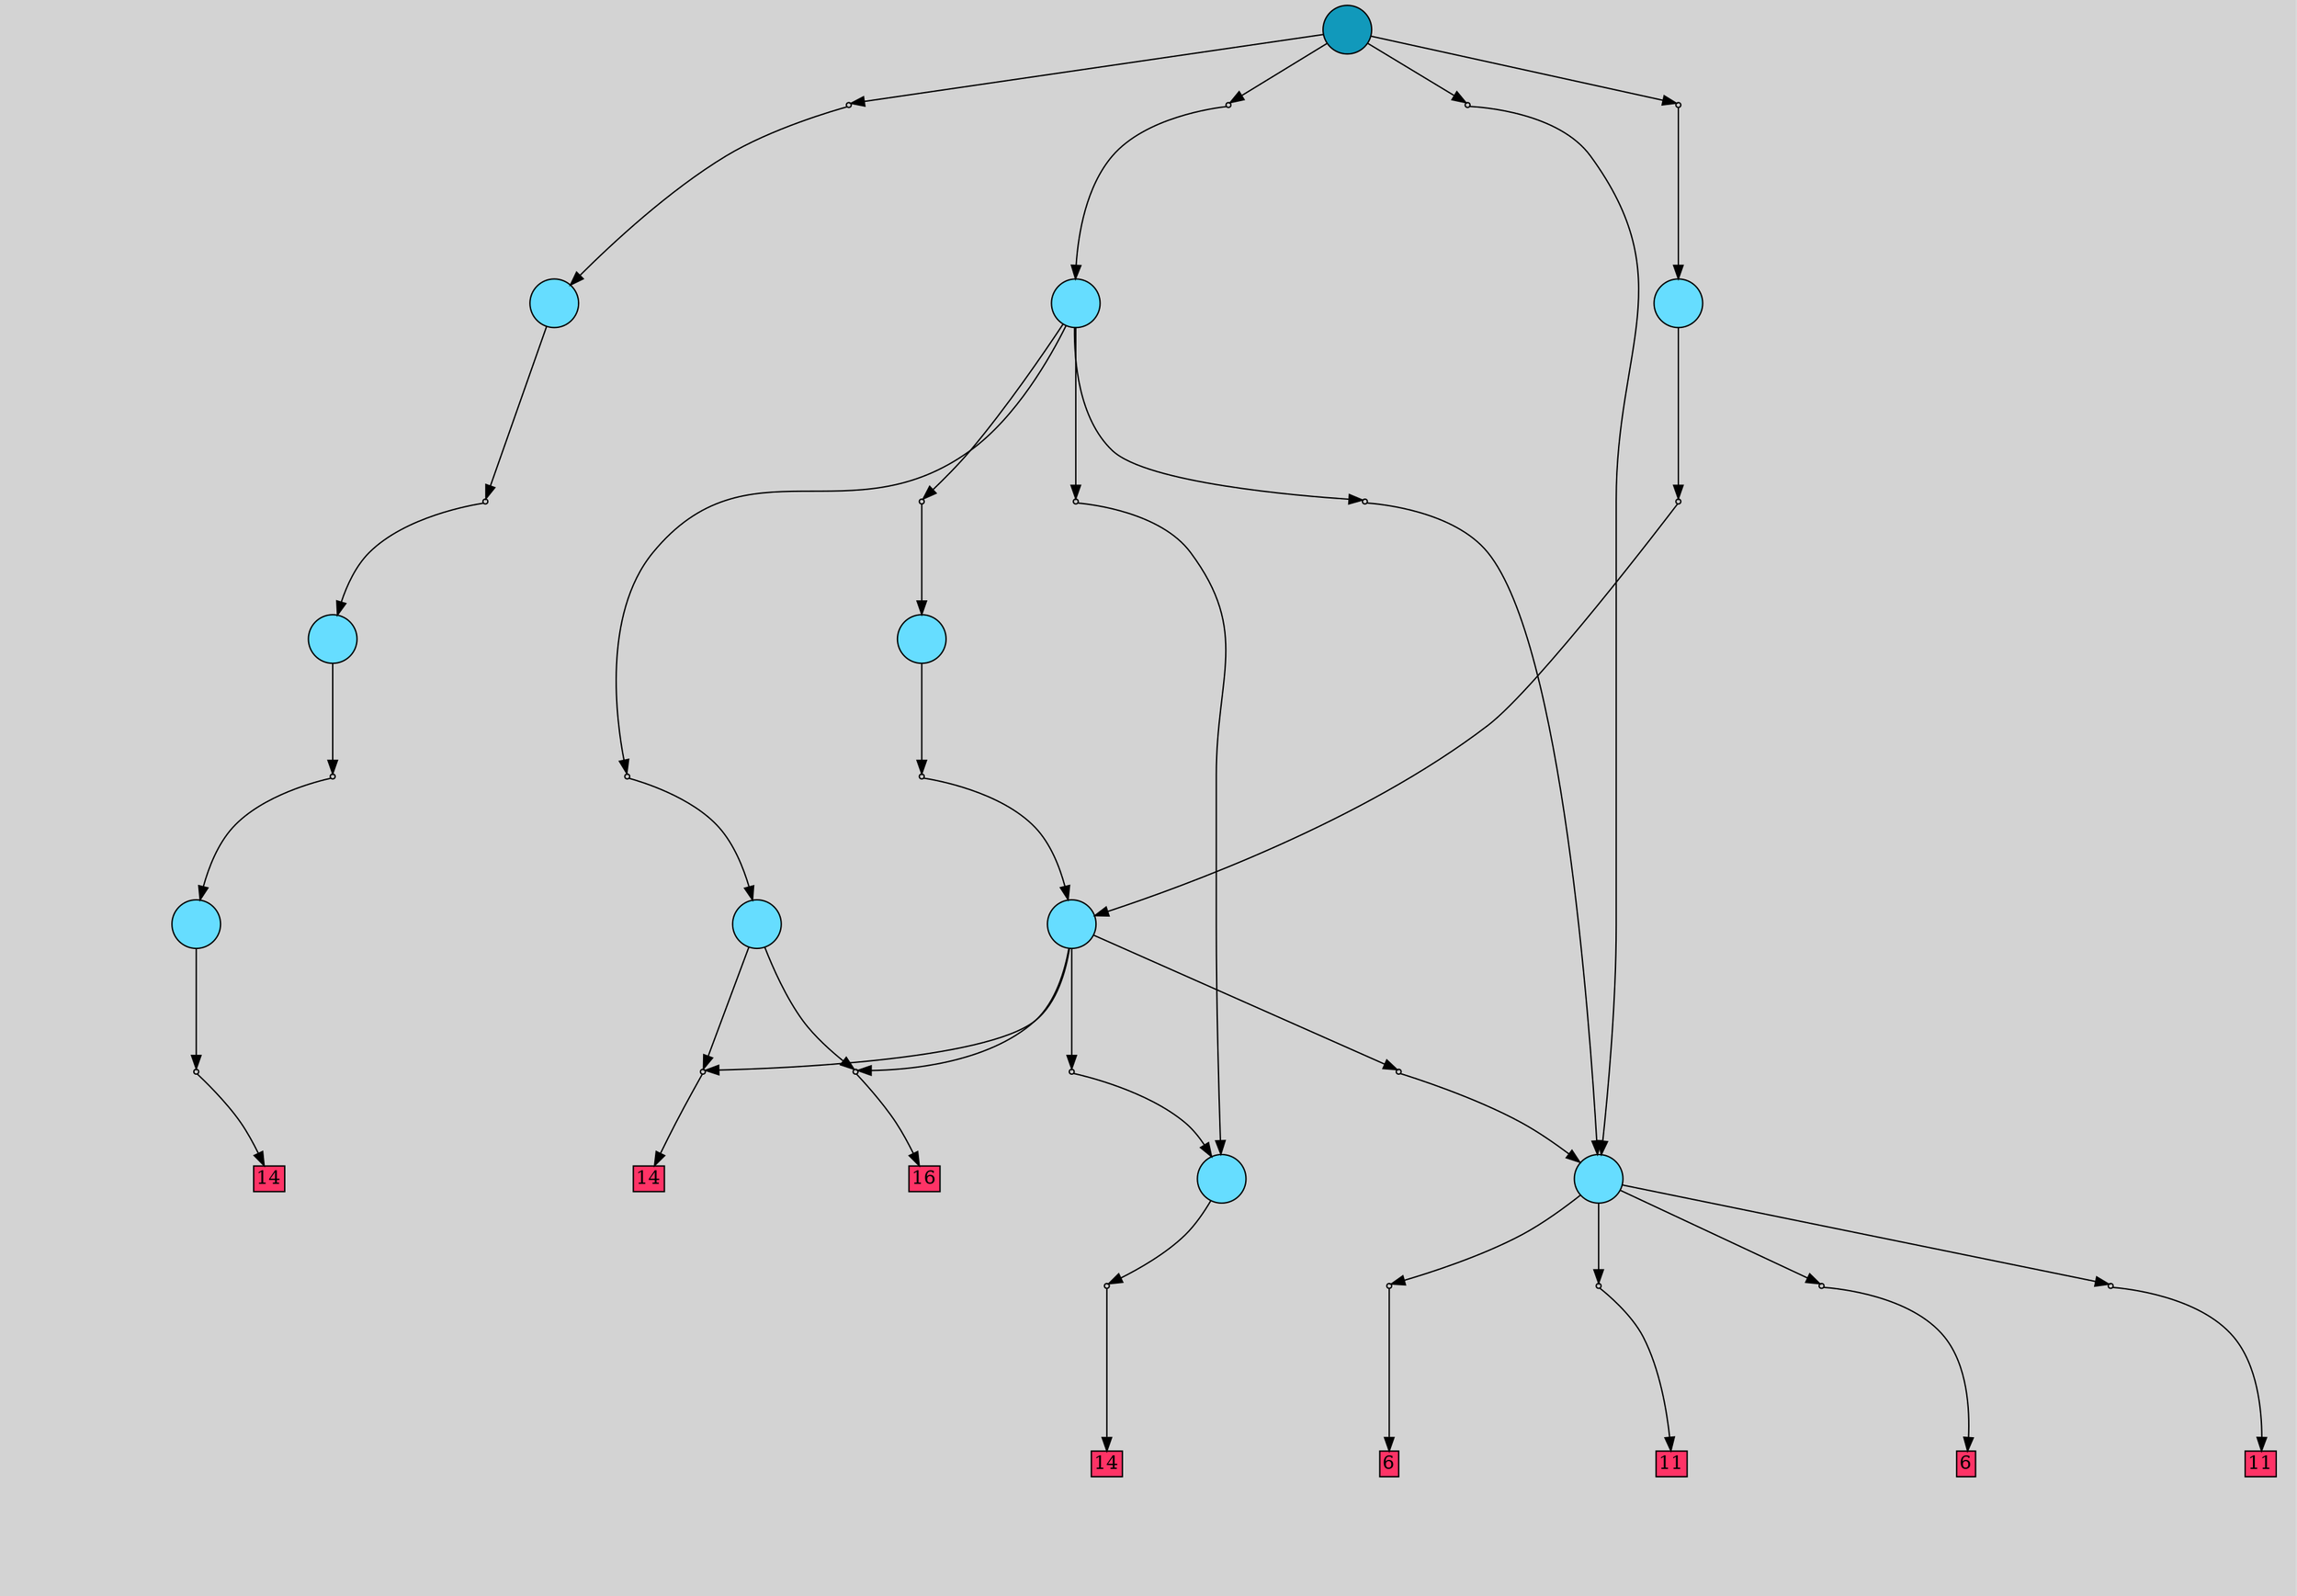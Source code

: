 digraph{
	graph[pad = "0.212, 0.055" bgcolor = lightgray]
	node[shape=circle style = filled label = ""]
		T0 [fillcolor="#66ddff"]
		T1 [fillcolor="#66ddff"]
		T2 [fillcolor="#66ddff"]
		T3 [fillcolor="#66ddff"]
		T4 [fillcolor="#66ddff"]
		T5 [fillcolor="#66ddff"]
		T6 [fillcolor="#66ddff"]
		T7 [fillcolor="#66ddff"]
		T8 [fillcolor="#66ddff"]
		T9 [fillcolor="#66ddff"]
		T10 [fillcolor="#1199bb"]
		P0 [fillcolor="#cccccc" shape=point] //
		I0 [shape=box style=invis label="6|2&1|337#1|75&#92;n3|0&0|850#1|12&#92;n"]
		P0 -> I0[style=invis]
		A0 [fillcolor="#ff3366" shape=box margin=0.03 width=0 height=0 label="14"]
		T0 -> P0 -> A0
		P1 [fillcolor="#cccccc" shape=point] //
		I1 [shape=box style=invis label="3|0&1|1037#1|773&#92;n7|3&0|1112#1|510&#92;n4|5&0|291#1|141&#92;n1|0&0|560#0|837&#92;n"]
		P1 -> I1[style=invis]
		A1 [fillcolor="#ff3366" shape=box margin=0.03 width=0 height=0 label="6"]
		T1 -> P1 -> A1
		P2 [fillcolor="#cccccc" shape=point] //
		I2 [shape=box style=invis label="1|1&1|1172#0|540&#92;n1|7&1|1241#1|796&#92;n5|5&0|569#0|139&#92;n3|2&1|725#0|623&#92;n2|0&1|1037#1|818&#92;n0|6&0|786#0|1200&#92;n3|2&0|382#1|373&#92;n0|1&0|1045#0|951&#92;n1|3&0|1058#0|1&#92;n4|5&0|723#1|1286&#92;n0|0&1|187#1|588&#92;n1|0&0|560#0|837&#92;n"]
		P2 -> I2[style=invis]
		A2 [fillcolor="#ff3366" shape=box margin=0.03 width=0 height=0 label="11"]
		T1 -> P2 -> A2
		P3 [fillcolor="#cccccc" shape=point] //
		I3 [shape=box style=invis label="4|5&1|110#1|165&#92;n3|0&1|1122#0|1269&#92;n3|4&0|589#1|957&#92;n3|0&0|4#0|328&#92;n"]
		P3 -> I3[style=invis]
		A3 [fillcolor="#ff3366" shape=box margin=0.03 width=0 height=0 label="6"]
		T1 -> P3 -> A3
		P4 [fillcolor="#cccccc" shape=point] //
		I4 [shape=box style=invis label="6|0&1|532#1|758&#92;n4|1&0|704#1|117&#92;n0|0&1|773#0|625&#92;n7|3&0|1112#1|510&#92;n4|5&0|291#1|141&#92;n1|2&1|877#1|696&#92;n3|0&1|1308#0|1186&#92;n1|0&0|560#0|837&#92;n"]
		P4 -> I4[style=invis]
		A4 [fillcolor="#ff3366" shape=box margin=0.03 width=0 height=0 label="11"]
		T1 -> P4 -> A4
		P5 [fillcolor="#cccccc" shape=point] //
		I5 [shape=box style=invis label="0|3&1|893#1|1092&#92;n7|4&1|140#1|789&#92;n0|0&0|364#1|632&#92;n3|5&0|443#0|352&#92;n3|0&1|1122#0|1269&#92;n"]
		P5 -> I5[style=invis]
		T2 -> P5 -> T1
		P6 [fillcolor="#cccccc" shape=point] //
		I6 [shape=box style=invis label="5|6&1|583#0|515&#92;n2|2&0|1286#1|591&#92;n7|0&0|762#0|1287&#92;n"]
		P6 -> I6[style=invis]
		T2 -> P6 -> T0
		P7 [fillcolor="#cccccc" shape=point] //
		I7 [shape=box style=invis label="0|7&1|1158#0|605&#92;n7|2&0|15#1|973&#92;n3|0&0|850#1|12&#92;n"]
		P7 -> I7[style=invis]
		A5 [fillcolor="#ff3366" shape=box margin=0.03 width=0 height=0 label="14"]
		T2 -> P7 -> A5
		P8 [fillcolor="#cccccc" shape=point] //
		I8 [shape=box style=invis label="7|0&1|781#0|477&#92;n"]
		P8 -> I8[style=invis]
		A6 [fillcolor="#ff3366" shape=box margin=0.03 width=0 height=0 label="16"]
		T2 -> P8 -> A6
		T3 -> P7
		T3 -> P8
		P9 [fillcolor="#cccccc" shape=point] //
		I9 [shape=box style=invis label="3|0&1|1083#0|825&#92;n"]
		P9 -> I9[style=invis]
		T4 -> P9 -> T2
		P10 [fillcolor="#cccccc" shape=point] //
		I10 [shape=box style=invis label="0|7&1|1158#0|605&#92;n7|2&0|15#1|973&#92;n3|0&0|850#1|12&#92;n"]
		P10 -> I10[style=invis]
		A7 [fillcolor="#ff3366" shape=box margin=0.03 width=0 height=0 label="14"]
		T5 -> P10 -> A7
		P11 [fillcolor="#cccccc" shape=point] //
		I11 [shape=box style=invis label="3|0&1|1083#0|825&#92;n"]
		P11 -> I11[style=invis]
		T6 -> P11 -> T2
		P12 [fillcolor="#cccccc" shape=point] //
		I12 [shape=box style=invis label="6|6&1|201#1|108&#92;n3|3&1|278#0|550&#92;n7|0&0|147#0|1144&#92;n7|7&1|208#1|1323&#92;n3|3&0|511#0|1215&#92;n0|6&0|736#0|1259&#92;n2|2&0|1286#1|591&#92;n7|0&0|762#0|1287&#92;n"]
		P12 -> I12[style=invis]
		T7 -> P12 -> T4
		P13 [fillcolor="#cccccc" shape=point] //
		I13 [shape=box style=invis label="7|4&1|140#1|789&#92;n5|2&0|60#0|1020&#92;n1|6&1|1176#1|1145&#92;n1|3&0|130#0|1326&#92;n5|2&0|155#1|360&#92;n4|5&1|110#1|165&#92;n1|4&0|685#0|466&#92;n6|0&1|938#0|1123&#92;n3|0&0|4#0|328&#92;n"]
		P13 -> I13[style=invis]
		T7 -> P13 -> T3
		P14 [fillcolor="#cccccc" shape=point] //
		I14 [shape=box style=invis label="0|3&1|893#1|1092&#92;n7|4&1|140#1|789&#92;n0|0&0|364#1|632&#92;n3|5&0|443#0|352&#92;n3|0&1|1122#0|1269&#92;n"]
		P14 -> I14[style=invis]
		T7 -> P14 -> T1
		P15 [fillcolor="#cccccc" shape=point] //
		I15 [shape=box style=invis label="1|1&1|1130#1|568&#92;n2|7&0|433#1|1152&#92;n7|2&0|39#0|324&#92;n7|0&0|762#0|1287&#92;n"]
		P15 -> I15[style=invis]
		T7 -> P15 -> T0
		P16 [fillcolor="#cccccc" shape=point] //
		I16 [shape=box style=invis label="3|3&1|250#0|760&#92;n3|0&0|979#1|12&#92;n"]
		P16 -> I16[style=invis]
		T8 -> P16 -> T5
		P17 [fillcolor="#cccccc" shape=point] //
		I17 [shape=box style=invis label="6|0&1|319#0|650&#92;n6|2&0|464#1|1294&#92;n0|0&1|637#0|1338&#92;n"]
		P17 -> I17[style=invis]
		T9 -> P17 -> T8
		P18 [fillcolor="#cccccc" shape=point] //
		I18 [shape=box style=invis label="0|6&1|1174#1|1145&#92;n5|0&1|992#0|1063&#92;n2|6&0|750#0|904&#92;n0|7&1|194#1|553&#92;n2|0&0|127#0|678&#92;n4|4&1|1057#0|992&#92;n6|0&1|14#1|827&#92;n3|0&0|4#0|328&#92;n"]
		P18 -> I18[style=invis]
		T10 -> P18 -> T9
		P19 [fillcolor="#cccccc" shape=point] //
		I19 [shape=box style=invis label="0|3&1|893#1|1092&#92;n7|4&1|140#1|789&#92;n0|0&0|364#1|632&#92;n3|5&0|443#0|352&#92;n3|0&1|1122#0|1269&#92;n"]
		P19 -> I19[style=invis]
		T10 -> P19 -> T1
		P20 [fillcolor="#cccccc" shape=point] //
		I20 [shape=box style=invis label="0|3&1|933#1|896&#92;n6|2&0|315#0|827&#92;n0|0&1|637#0|1338&#92;n"]
		P20 -> I20[style=invis]
		T10 -> P20 -> T7
		P21 [fillcolor="#cccccc" shape=point] //
		I21 [shape=box style=invis label="5|0&1|992#0|1063&#92;n6|3&1|118#1|651&#92;n0|4&0|459#0|1000&#92;n7|7&1|584#1|347&#92;n5|1&0|28#1|15&#92;n4|4&1|584#0|316&#92;n2|3&0|455#0|1241&#92;n3|5&0|523#0|228&#92;n0|1&1|1232#0|589&#92;n0|7&1|194#0|553&#92;n0|3&1|893#1|1092&#92;n5|0&0|359#1|356&#92;n3|5&0|443#0|352&#92;n3|0&1|1122#0|1269&#92;n"]
		P21 -> I21[style=invis]
		T10 -> P21 -> T6
		{ rank= same T10 }
}
